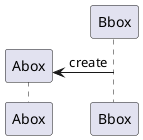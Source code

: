 {
  "sha1": "i3gf1k3n7nq3ayg3gdgmigmeiczi4q",
  "insertion": {
    "when": "2024-06-03T18:59:30.268Z",
    "user": "plantuml@gmail.com"
  }
}
@startuml
participant Abox
participant Bbox
create Abox
Bbox -> Abox : create
@enduml
